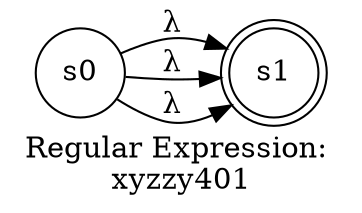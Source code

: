 digraph finite_state_machine {
	label="Regular Expression: \nxyzzy401";
	rankdir=LR;
	size="8,5"
	node [shape = doublecircle]; s1;
	node [shape = circle];
	s0 -> s1 [ label = "λ" ];
	s0 -> s1 [ label = "λ" ];
	s0 -> s1 [ label = "λ" ];
}
